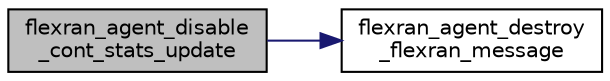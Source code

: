 digraph "flexran_agent_disable_cont_stats_update"
{
 // LATEX_PDF_SIZE
  edge [fontname="Helvetica",fontsize="10",labelfontname="Helvetica",labelfontsize="10"];
  node [fontname="Helvetica",fontsize="10",shape=record];
  rankdir="LR";
  Node1 [label="flexran_agent_disable\l_cont_stats_update",height=0.2,width=0.4,color="black", fillcolor="grey75", style="filled", fontcolor="black",tooltip=" "];
  Node1 -> Node2 [color="midnightblue",fontsize="10",style="solid",fontname="Helvetica"];
  Node2 [label="flexran_agent_destroy\l_flexran_message",height=0.2,width=0.4,color="black", fillcolor="white", style="filled",URL="$flexran__agent__handler_8c.html#a6281a50abca6a5acf1f10d25182f72fc",tooltip=" "];
}
